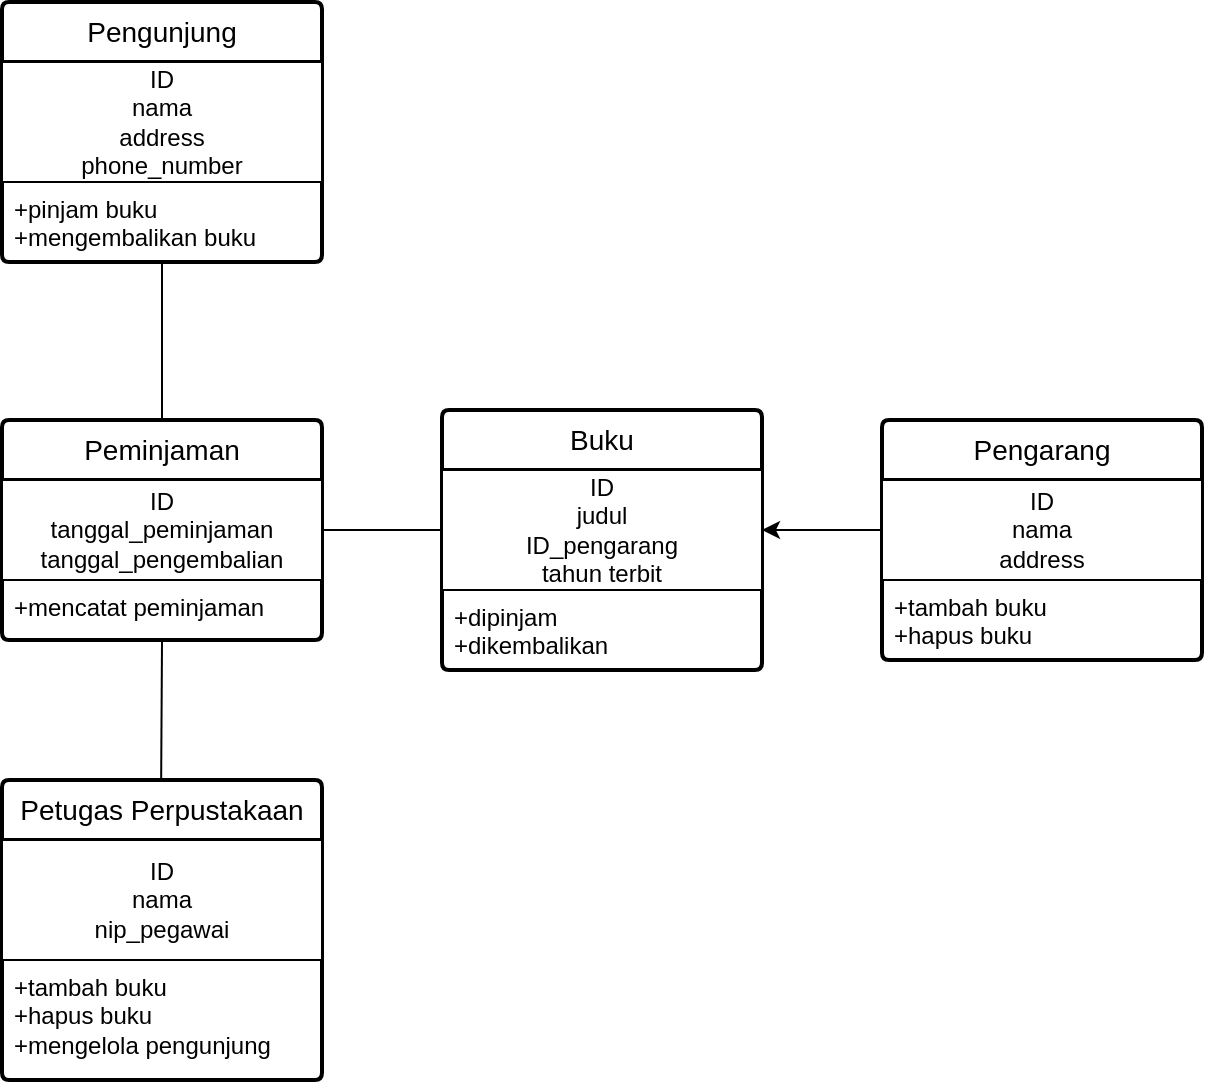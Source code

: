 <mxfile version="26.0.6">
  <diagram name="Page-1" id="CSPjvqY9FOuS847hUlOu">
    <mxGraphModel dx="662" dy="575" grid="1" gridSize="10" guides="1" tooltips="1" connect="1" arrows="1" fold="1" page="1" pageScale="1" pageWidth="827" pageHeight="1169" math="0" shadow="0">
      <root>
        <mxCell id="0" />
        <mxCell id="1" parent="0" />
        <mxCell id="atNGK4b112jw8yFuXOB3-1" value="Buku" style="swimlane;childLayout=stackLayout;horizontal=1;startSize=30;horizontalStack=0;rounded=1;fontSize=14;fontStyle=0;strokeWidth=2;resizeParent=0;resizeLast=1;shadow=0;dashed=0;align=center;arcSize=4;whiteSpace=wrap;html=1;" vertex="1" parent="1">
          <mxGeometry x="380" y="524" width="160" height="130" as="geometry" />
        </mxCell>
        <mxCell id="atNGK4b112jw8yFuXOB3-15" value="&lt;div&gt;ID&lt;/div&gt;judul&lt;div&gt;ID_pengarang&lt;/div&gt;&lt;div&gt;tahun terbit&lt;/div&gt;" style="whiteSpace=wrap;html=1;align=center;" vertex="1" parent="atNGK4b112jw8yFuXOB3-1">
          <mxGeometry y="30" width="160" height="60" as="geometry" />
        </mxCell>
        <mxCell id="atNGK4b112jw8yFuXOB3-2" value="+dipinjam&lt;br&gt;+dikembalikan" style="align=left;strokeColor=none;fillColor=none;spacingLeft=4;fontSize=12;verticalAlign=top;resizable=0;rotatable=0;part=1;html=1;" vertex="1" parent="atNGK4b112jw8yFuXOB3-1">
          <mxGeometry y="90" width="160" height="40" as="geometry" />
        </mxCell>
        <mxCell id="atNGK4b112jw8yFuXOB3-18" value="Pengunjung" style="swimlane;childLayout=stackLayout;horizontal=1;startSize=30;horizontalStack=0;rounded=1;fontSize=14;fontStyle=0;strokeWidth=2;resizeParent=0;resizeLast=1;shadow=0;dashed=0;align=center;arcSize=4;whiteSpace=wrap;html=1;" vertex="1" parent="1">
          <mxGeometry x="160" y="320" width="160" height="130" as="geometry" />
        </mxCell>
        <mxCell id="atNGK4b112jw8yFuXOB3-19" value="ID&lt;div&gt;nama&lt;/div&gt;&lt;div&gt;address&lt;/div&gt;&lt;div&gt;phone_number&lt;/div&gt;" style="whiteSpace=wrap;html=1;align=center;" vertex="1" parent="atNGK4b112jw8yFuXOB3-18">
          <mxGeometry y="30" width="160" height="60" as="geometry" />
        </mxCell>
        <mxCell id="atNGK4b112jw8yFuXOB3-20" value="+pinjam buku&lt;br&gt;+mengembalikan buku" style="align=left;strokeColor=none;fillColor=none;spacingLeft=4;fontSize=12;verticalAlign=top;resizable=0;rotatable=0;part=1;html=1;" vertex="1" parent="atNGK4b112jw8yFuXOB3-18">
          <mxGeometry y="90" width="160" height="40" as="geometry" />
        </mxCell>
        <mxCell id="atNGK4b112jw8yFuXOB3-21" value="Petugas Perpustakaan" style="swimlane;childLayout=stackLayout;horizontal=1;startSize=30;horizontalStack=0;rounded=1;fontSize=14;fontStyle=0;strokeWidth=2;resizeParent=0;resizeLast=1;shadow=0;dashed=0;align=center;arcSize=4;whiteSpace=wrap;html=1;" vertex="1" parent="1">
          <mxGeometry x="160" y="709" width="160" height="150" as="geometry" />
        </mxCell>
        <mxCell id="atNGK4b112jw8yFuXOB3-22" value="ID&lt;div&gt;nama&lt;/div&gt;&lt;div&gt;nip_pegawai&lt;/div&gt;" style="whiteSpace=wrap;html=1;align=center;" vertex="1" parent="atNGK4b112jw8yFuXOB3-21">
          <mxGeometry y="30" width="160" height="60" as="geometry" />
        </mxCell>
        <mxCell id="atNGK4b112jw8yFuXOB3-23" value="+tambah buku&lt;br&gt;+hapus buku&lt;div&gt;+mengelola pengunjung&lt;/div&gt;" style="align=left;strokeColor=none;fillColor=none;spacingLeft=4;fontSize=12;verticalAlign=top;resizable=0;rotatable=0;part=1;html=1;" vertex="1" parent="atNGK4b112jw8yFuXOB3-21">
          <mxGeometry y="90" width="160" height="60" as="geometry" />
        </mxCell>
        <mxCell id="atNGK4b112jw8yFuXOB3-24" value="Pengarang" style="swimlane;childLayout=stackLayout;horizontal=1;startSize=30;horizontalStack=0;rounded=1;fontSize=14;fontStyle=0;strokeWidth=2;resizeParent=0;resizeLast=1;shadow=0;dashed=0;align=center;arcSize=4;whiteSpace=wrap;html=1;" vertex="1" parent="1">
          <mxGeometry x="600" y="529" width="160" height="120" as="geometry" />
        </mxCell>
        <mxCell id="atNGK4b112jw8yFuXOB3-25" value="ID&lt;div&gt;nama&lt;/div&gt;&lt;div&gt;address&lt;/div&gt;" style="whiteSpace=wrap;html=1;align=center;" vertex="1" parent="atNGK4b112jw8yFuXOB3-24">
          <mxGeometry y="30" width="160" height="50" as="geometry" />
        </mxCell>
        <mxCell id="atNGK4b112jw8yFuXOB3-26" value="+tambah buku&lt;br&gt;+hapus buku" style="align=left;strokeColor=none;fillColor=none;spacingLeft=4;fontSize=12;verticalAlign=top;resizable=0;rotatable=0;part=1;html=1;" vertex="1" parent="atNGK4b112jw8yFuXOB3-24">
          <mxGeometry y="80" width="160" height="40" as="geometry" />
        </mxCell>
        <mxCell id="atNGK4b112jw8yFuXOB3-27" value="Peminjaman" style="swimlane;childLayout=stackLayout;horizontal=1;startSize=30;horizontalStack=0;rounded=1;fontSize=14;fontStyle=0;strokeWidth=2;resizeParent=0;resizeLast=1;shadow=0;dashed=0;align=center;arcSize=4;whiteSpace=wrap;html=1;" vertex="1" parent="1">
          <mxGeometry x="160" y="529" width="160" height="110" as="geometry" />
        </mxCell>
        <mxCell id="atNGK4b112jw8yFuXOB3-28" value="ID&lt;div&gt;tanggal_peminjaman&lt;/div&gt;&lt;div&gt;tanggal_pengembalian&lt;/div&gt;" style="whiteSpace=wrap;html=1;align=center;" vertex="1" parent="atNGK4b112jw8yFuXOB3-27">
          <mxGeometry y="30" width="160" height="50" as="geometry" />
        </mxCell>
        <mxCell id="atNGK4b112jw8yFuXOB3-29" value="+mencatat peminjaman" style="align=left;strokeColor=none;fillColor=none;spacingLeft=4;fontSize=12;verticalAlign=top;resizable=0;rotatable=0;part=1;html=1;" vertex="1" parent="atNGK4b112jw8yFuXOB3-27">
          <mxGeometry y="80" width="160" height="30" as="geometry" />
        </mxCell>
        <mxCell id="atNGK4b112jw8yFuXOB3-30" value="" style="endArrow=none;html=1;rounded=0;entryX=0.5;entryY=1;entryDx=0;entryDy=0;exitX=0.5;exitY=0;exitDx=0;exitDy=0;" edge="1" parent="1" source="atNGK4b112jw8yFuXOB3-27" target="atNGK4b112jw8yFuXOB3-20">
          <mxGeometry width="50" height="50" relative="1" as="geometry">
            <mxPoint x="410" y="600" as="sourcePoint" />
            <mxPoint x="460" y="550" as="targetPoint" />
          </mxGeometry>
        </mxCell>
        <mxCell id="atNGK4b112jw8yFuXOB3-31" value="" style="endArrow=none;html=1;rounded=0;exitX=0.5;exitY=0;exitDx=0;exitDy=0;" edge="1" parent="1">
          <mxGeometry width="50" height="50" relative="1" as="geometry">
            <mxPoint x="239.58" y="709" as="sourcePoint" />
            <mxPoint x="240" y="640" as="targetPoint" />
          </mxGeometry>
        </mxCell>
        <mxCell id="atNGK4b112jw8yFuXOB3-32" value="" style="endArrow=none;html=1;rounded=0;entryX=0;entryY=0.5;entryDx=0;entryDy=0;exitX=1;exitY=0.5;exitDx=0;exitDy=0;" edge="1" parent="1" source="atNGK4b112jw8yFuXOB3-28" target="atNGK4b112jw8yFuXOB3-15">
          <mxGeometry width="50" height="50" relative="1" as="geometry">
            <mxPoint x="410" y="690" as="sourcePoint" />
            <mxPoint x="460" y="640" as="targetPoint" />
          </mxGeometry>
        </mxCell>
        <mxCell id="atNGK4b112jw8yFuXOB3-33" value="" style="endArrow=classic;html=1;rounded=0;entryX=1;entryY=0.5;entryDx=0;entryDy=0;exitX=0;exitY=0.5;exitDx=0;exitDy=0;" edge="1" parent="1" source="atNGK4b112jw8yFuXOB3-25" target="atNGK4b112jw8yFuXOB3-15">
          <mxGeometry width="50" height="50" relative="1" as="geometry">
            <mxPoint x="470" y="690" as="sourcePoint" />
            <mxPoint x="520" y="640" as="targetPoint" />
          </mxGeometry>
        </mxCell>
      </root>
    </mxGraphModel>
  </diagram>
</mxfile>
